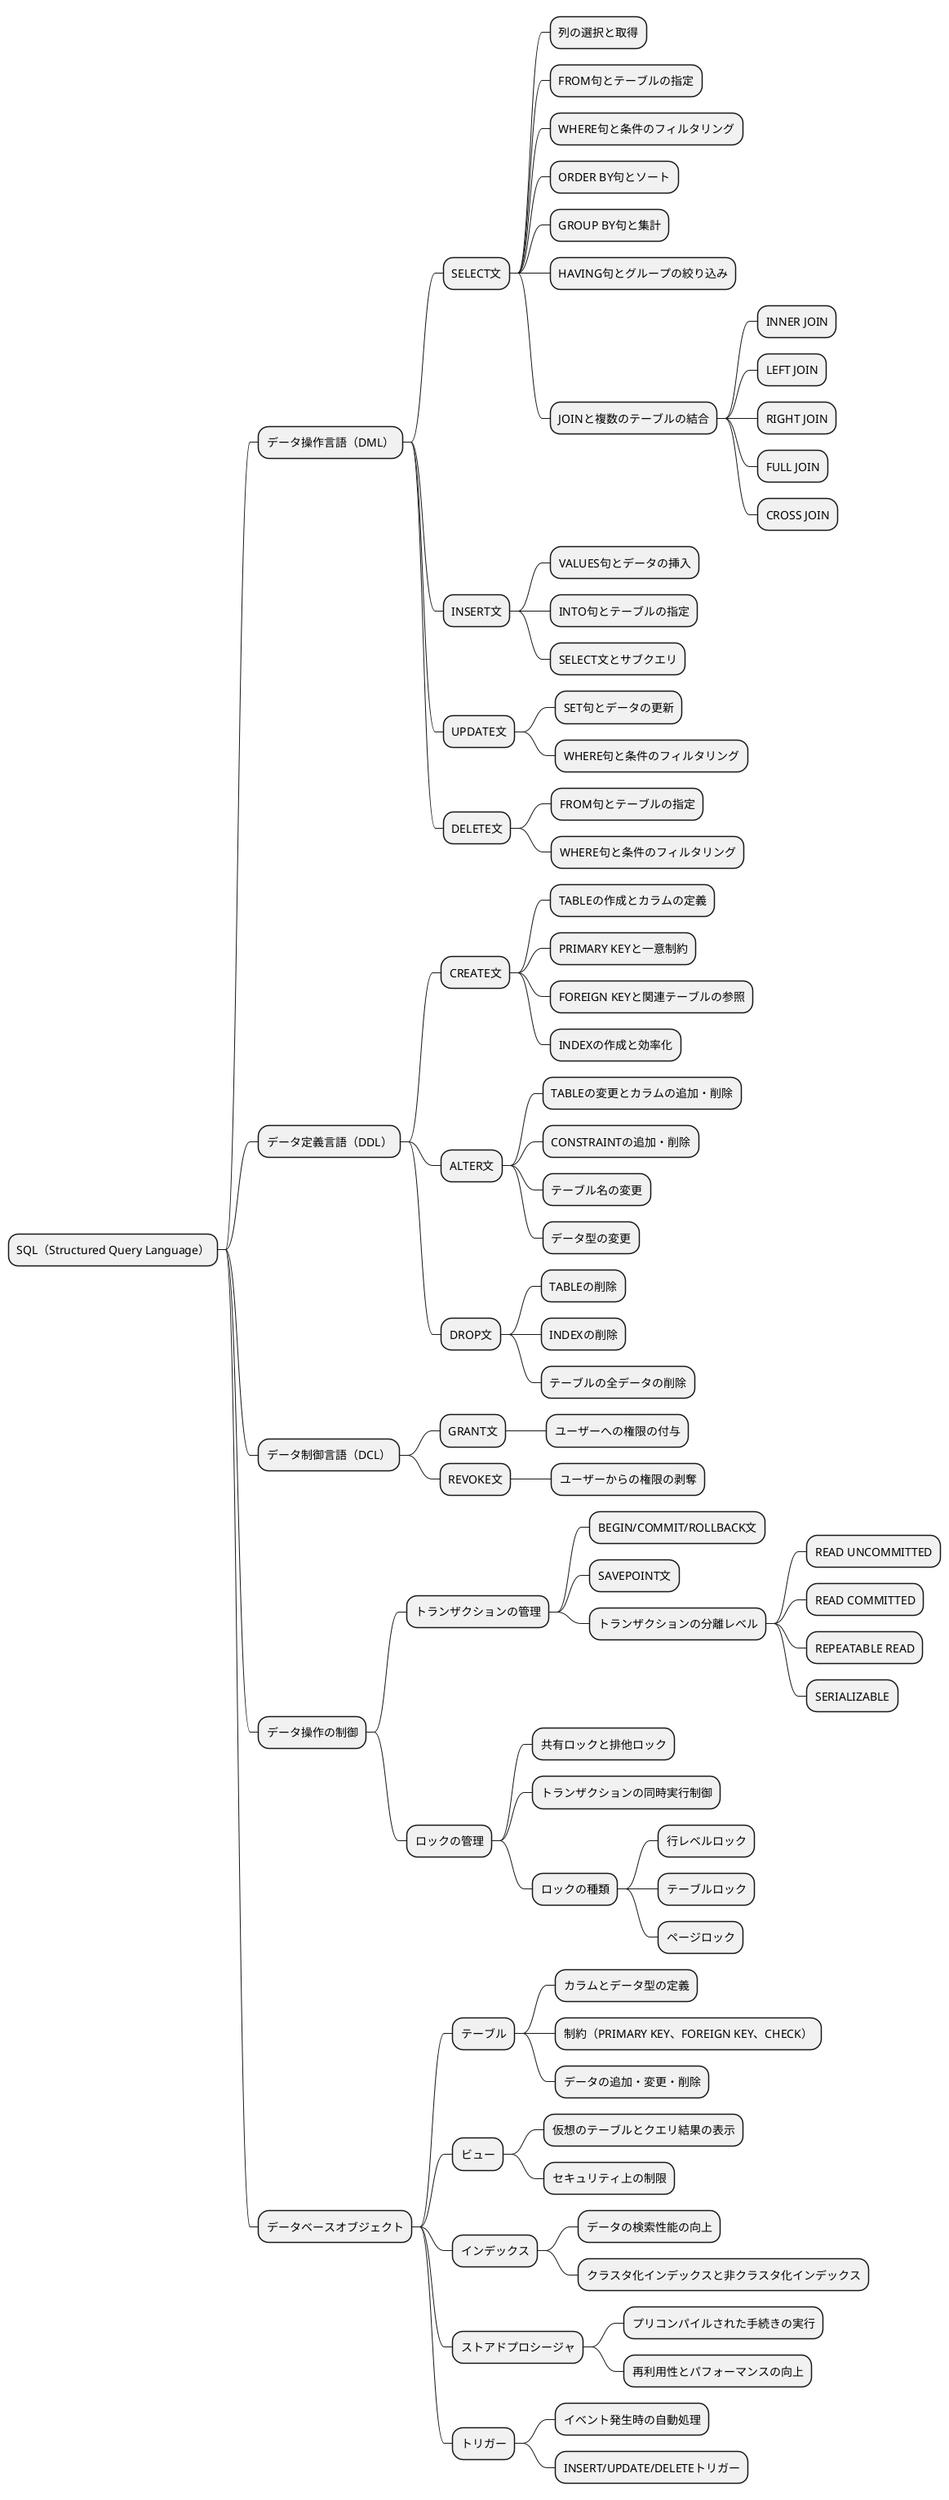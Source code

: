 @startmindmap

* SQL（Structured Query Language）

** データ操作言語（DML）
*** SELECT文
**** 列の選択と取得
**** FROM句とテーブルの指定
**** WHERE句と条件のフィルタリング
**** ORDER BY句とソート
**** GROUP BY句と集計
**** HAVING句とグループの絞り込み
**** JOINと複数のテーブルの結合
***** INNER JOIN
***** LEFT JOIN
***** RIGHT JOIN
***** FULL JOIN
***** CROSS JOIN

*** INSERT文
**** VALUES句とデータの挿入
**** INTO句とテーブルの指定
**** SELECT文とサブクエリ

*** UPDATE文
**** SET句とデータの更新
**** WHERE句と条件のフィルタリング

*** DELETE文
**** FROM句とテーブルの指定
**** WHERE句と条件のフィルタリング

** データ定義言語（DDL）
*** CREATE文
**** TABLEの作成とカラムの定義
**** PRIMARY KEYと一意制約
**** FOREIGN KEYと関連テーブルの参照
**** INDEXの作成と効率化

*** ALTER文
**** TABLEの変更とカラムの追加・削除
**** CONSTRAINTの追加・削除
**** テーブル名の変更
**** データ型の変更

*** DROP文
**** TABLEの削除
**** INDEXの削除
**** テーブルの全データの削除

** データ制御言語（DCL）
*** GRANT文
**** ユーザーへの権限の付与

*** REVOKE文
**** ユーザーからの権限の剥奪

** データ操作の制御
*** トランザクションの管理
**** BEGIN/COMMIT/ROLLBACK文
**** SAVEPOINT文
**** トランザクションの分離レベル
***** READ UNCOMMITTED
***** READ COMMITTED
***** REPEATABLE READ
***** SERIALIZABLE

*** ロックの管理
**** 共有ロックと排他ロック
**** トランザクションの同時実行制御
**** ロックの種類
***** 行レベルロック
***** テーブルロック
***** ページロック

** データベースオブジェクト
*** テーブル
**** カラムとデータ型の定義
**** 制約（PRIMARY KEY、FOREIGN KEY、CHECK）
**** データの追加・変更・削除

*** ビュー
**** 仮想のテーブルとクエリ結果の表示
**** セキュリティ上の制限

*** インデックス
**** データの検索性能の向上
**** クラスタ化インデックスと非クラスタ化インデックス

*** ストアドプロシージャ
**** プリコンパイルされた手続きの実行
**** 再利用性とパフォーマンスの向上

*** トリガー
**** イベント発生時の自動処理
**** INSERT/UPDATE/DELETEトリガー

@endmindmap
